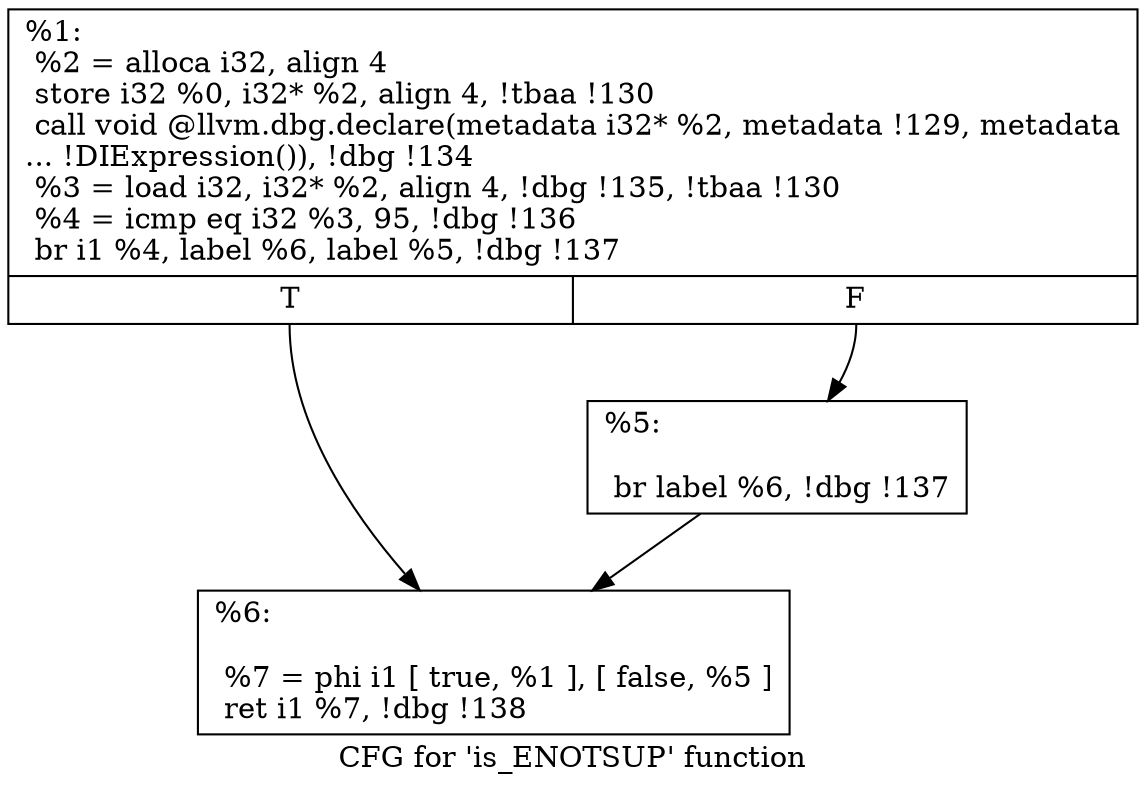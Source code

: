 digraph "CFG for 'is_ENOTSUP' function" {
	label="CFG for 'is_ENOTSUP' function";

	Node0x1dff910 [shape=record,label="{%1:\l  %2 = alloca i32, align 4\l  store i32 %0, i32* %2, align 4, !tbaa !130\l  call void @llvm.dbg.declare(metadata i32* %2, metadata !129, metadata\l... !DIExpression()), !dbg !134\l  %3 = load i32, i32* %2, align 4, !dbg !135, !tbaa !130\l  %4 = icmp eq i32 %3, 95, !dbg !136\l  br i1 %4, label %6, label %5, !dbg !137\l|{<s0>T|<s1>F}}"];
	Node0x1dff910:s0 -> Node0x1e02600;
	Node0x1dff910:s1 -> Node0x1e025b0;
	Node0x1e025b0 [shape=record,label="{%5:\l\l  br label %6, !dbg !137\l}"];
	Node0x1e025b0 -> Node0x1e02600;
	Node0x1e02600 [shape=record,label="{%6:\l\l  %7 = phi i1 [ true, %1 ], [ false, %5 ]\l  ret i1 %7, !dbg !138\l}"];
}
